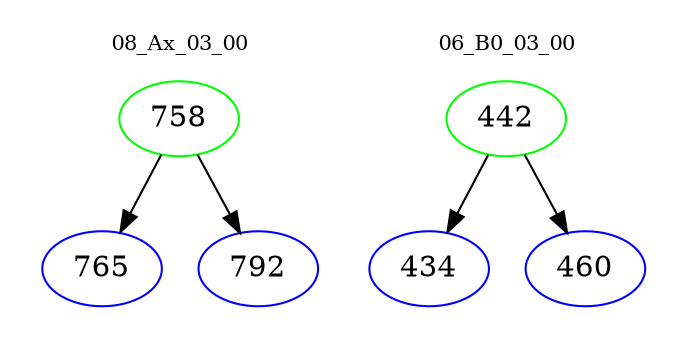 digraph{
subgraph cluster_0 {
color = white
label = "08_Ax_03_00";
fontsize=10;
T0_758 [label="758", color="green"]
T0_758 -> T0_765 [color="black"]
T0_765 [label="765", color="blue"]
T0_758 -> T0_792 [color="black"]
T0_792 [label="792", color="blue"]
}
subgraph cluster_1 {
color = white
label = "06_B0_03_00";
fontsize=10;
T1_442 [label="442", color="green"]
T1_442 -> T1_434 [color="black"]
T1_434 [label="434", color="blue"]
T1_442 -> T1_460 [color="black"]
T1_460 [label="460", color="blue"]
}
}
